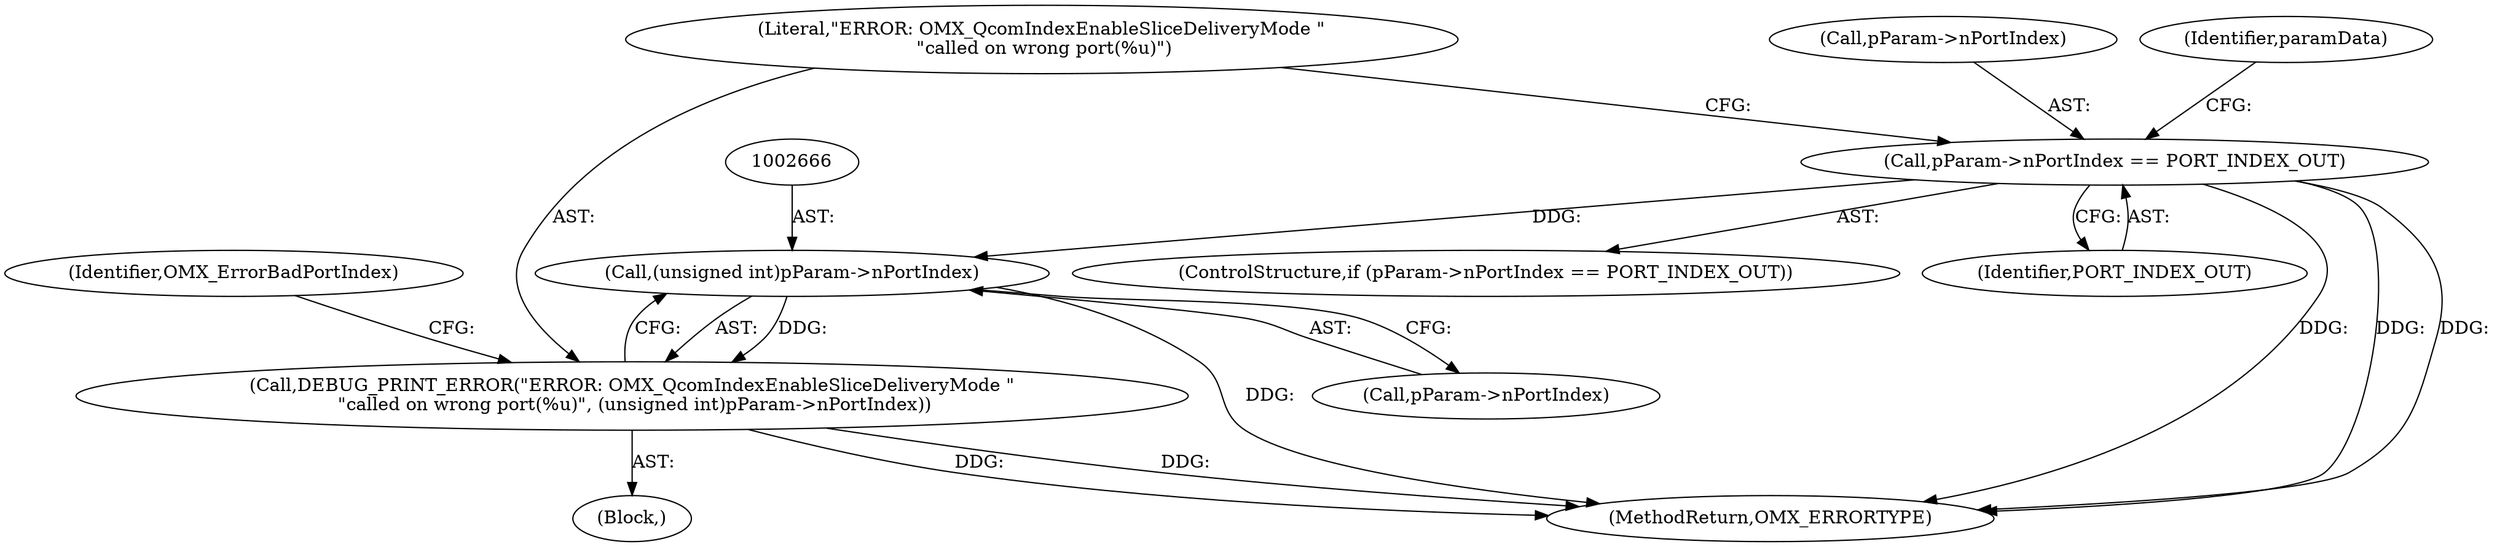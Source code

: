 digraph "0_Android_89913d7df36dbeb458ce165856bd6505a2ec647d_2@pointer" {
"1002665" [label="(Call,(unsigned int)pParam->nPortIndex)"];
"1002643" [label="(Call,pParam->nPortIndex == PORT_INDEX_OUT)"];
"1002663" [label="(Call,DEBUG_PRINT_ERROR(\"ERROR: OMX_QcomIndexEnableSliceDeliveryMode \"\n \"called on wrong port(%u)\", (unsigned int)pParam->nPortIndex))"];
"1002667" [label="(Call,pParam->nPortIndex)"];
"1002951" [label="(MethodReturn,OMX_ERRORTYPE)"];
"1002663" [label="(Call,DEBUG_PRINT_ERROR(\"ERROR: OMX_QcomIndexEnableSliceDeliveryMode \"\n \"called on wrong port(%u)\", (unsigned int)pParam->nPortIndex))"];
"1002652" [label="(Identifier,paramData)"];
"1002664" [label="(Literal,\"ERROR: OMX_QcomIndexEnableSliceDeliveryMode \"\n \"called on wrong port(%u)\")"];
"1002665" [label="(Call,(unsigned int)pParam->nPortIndex)"];
"1002644" [label="(Call,pParam->nPortIndex)"];
"1002662" [label="(Block,)"];
"1002642" [label="(ControlStructure,if (pParam->nPortIndex == PORT_INDEX_OUT))"];
"1002643" [label="(Call,pParam->nPortIndex == PORT_INDEX_OUT)"];
"1002671" [label="(Identifier,OMX_ErrorBadPortIndex)"];
"1002647" [label="(Identifier,PORT_INDEX_OUT)"];
"1002665" -> "1002663"  [label="AST: "];
"1002665" -> "1002667"  [label="CFG: "];
"1002666" -> "1002665"  [label="AST: "];
"1002667" -> "1002665"  [label="AST: "];
"1002663" -> "1002665"  [label="CFG: "];
"1002665" -> "1002951"  [label="DDG: "];
"1002665" -> "1002663"  [label="DDG: "];
"1002643" -> "1002665"  [label="DDG: "];
"1002643" -> "1002642"  [label="AST: "];
"1002643" -> "1002647"  [label="CFG: "];
"1002644" -> "1002643"  [label="AST: "];
"1002647" -> "1002643"  [label="AST: "];
"1002652" -> "1002643"  [label="CFG: "];
"1002664" -> "1002643"  [label="CFG: "];
"1002643" -> "1002951"  [label="DDG: "];
"1002643" -> "1002951"  [label="DDG: "];
"1002643" -> "1002951"  [label="DDG: "];
"1002663" -> "1002662"  [label="AST: "];
"1002664" -> "1002663"  [label="AST: "];
"1002671" -> "1002663"  [label="CFG: "];
"1002663" -> "1002951"  [label="DDG: "];
"1002663" -> "1002951"  [label="DDG: "];
}
